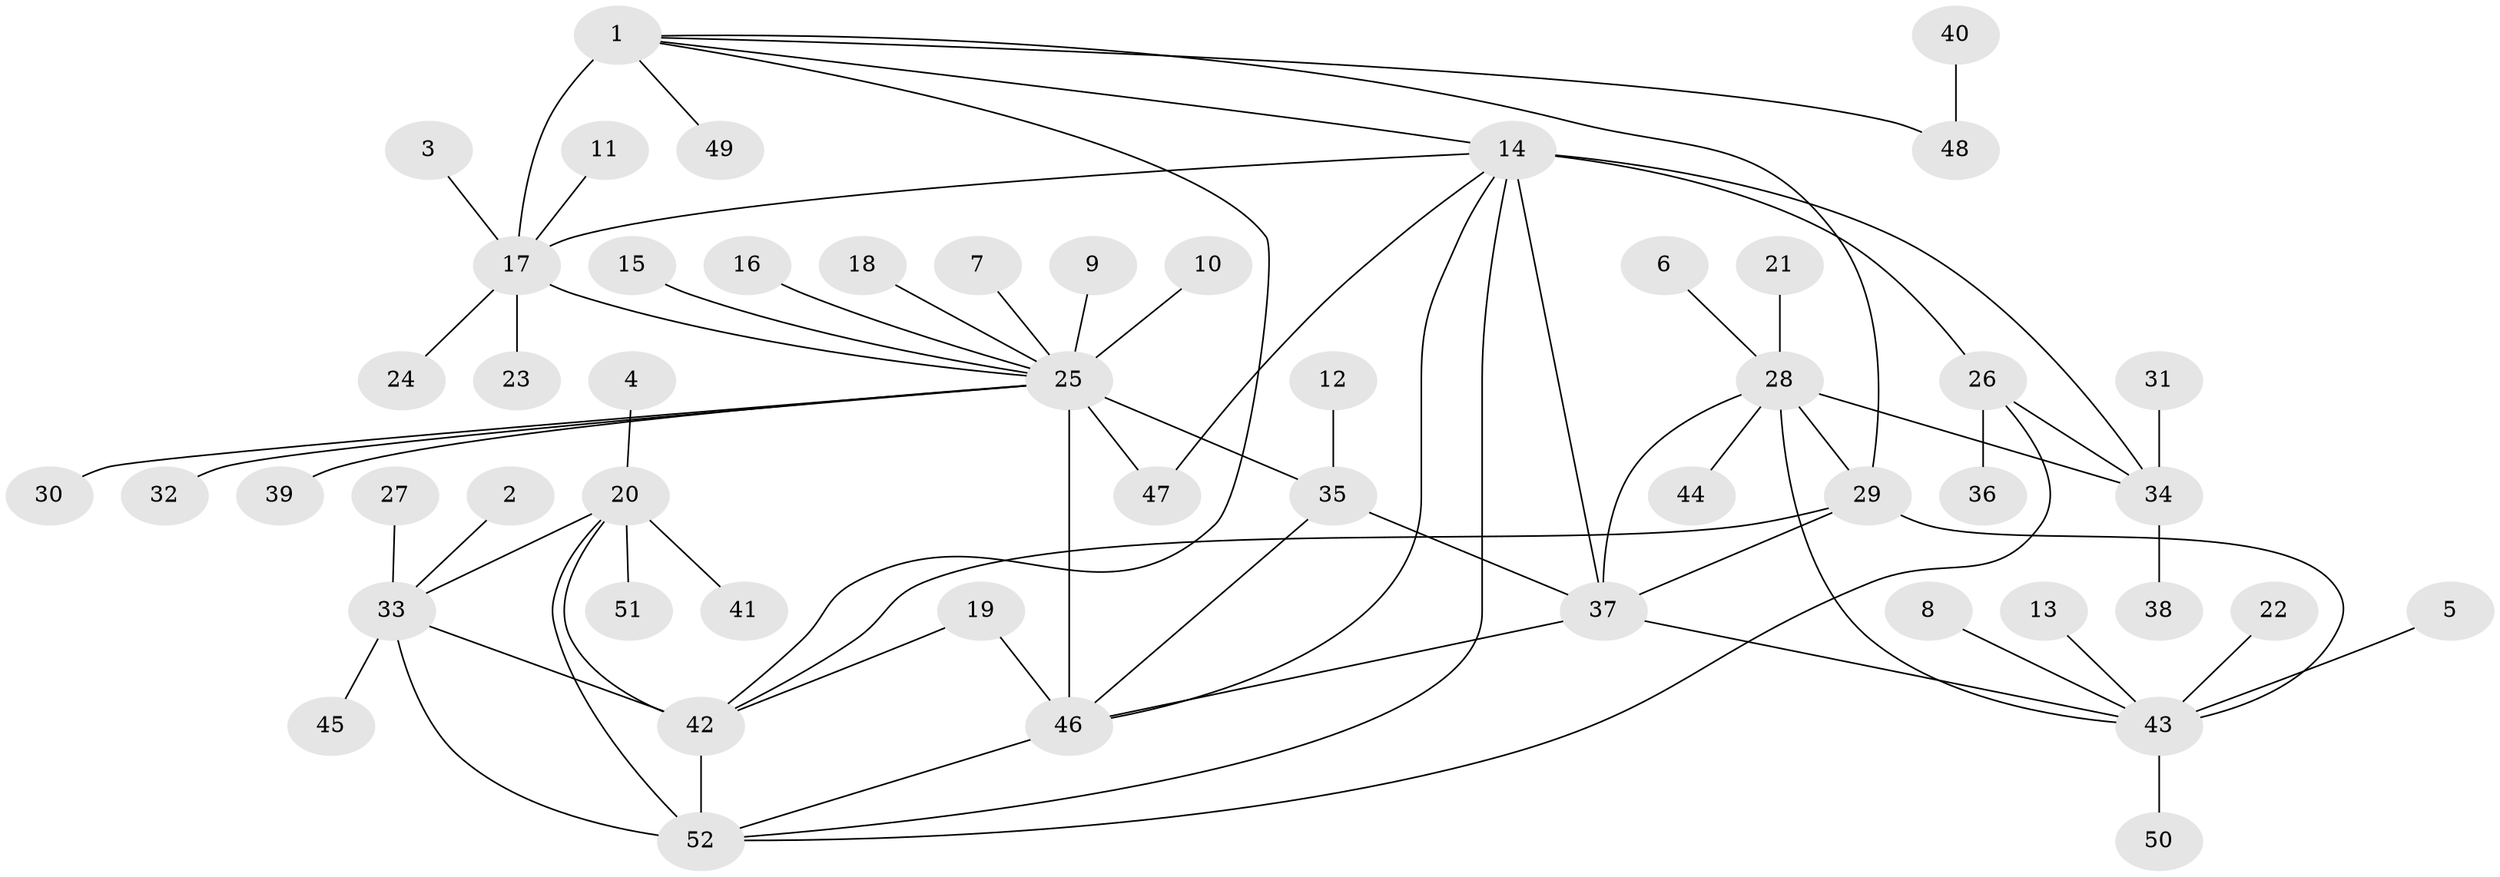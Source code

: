 // original degree distribution, {7: 0.04854368932038835, 9: 0.038834951456310676, 4: 0.019417475728155338, 11: 0.019417475728155338, 5: 0.02912621359223301, 6: 0.038834951456310676, 8: 0.02912621359223301, 14: 0.009708737864077669, 10: 0.009708737864077669, 3: 0.04854368932038835, 1: 0.5728155339805825, 2: 0.13592233009708737}
// Generated by graph-tools (version 1.1) at 2025/02/03/09/25 03:02:51]
// undirected, 52 vertices, 71 edges
graph export_dot {
graph [start="1"]
  node [color=gray90,style=filled];
  1;
  2;
  3;
  4;
  5;
  6;
  7;
  8;
  9;
  10;
  11;
  12;
  13;
  14;
  15;
  16;
  17;
  18;
  19;
  20;
  21;
  22;
  23;
  24;
  25;
  26;
  27;
  28;
  29;
  30;
  31;
  32;
  33;
  34;
  35;
  36;
  37;
  38;
  39;
  40;
  41;
  42;
  43;
  44;
  45;
  46;
  47;
  48;
  49;
  50;
  51;
  52;
  1 -- 14 [weight=1.0];
  1 -- 17 [weight=6.0];
  1 -- 29 [weight=2.0];
  1 -- 42 [weight=1.0];
  1 -- 48 [weight=1.0];
  1 -- 49 [weight=1.0];
  2 -- 33 [weight=1.0];
  3 -- 17 [weight=1.0];
  4 -- 20 [weight=1.0];
  5 -- 43 [weight=1.0];
  6 -- 28 [weight=1.0];
  7 -- 25 [weight=1.0];
  8 -- 43 [weight=1.0];
  9 -- 25 [weight=1.0];
  10 -- 25 [weight=1.0];
  11 -- 17 [weight=1.0];
  12 -- 35 [weight=1.0];
  13 -- 43 [weight=1.0];
  14 -- 17 [weight=1.0];
  14 -- 26 [weight=3.0];
  14 -- 34 [weight=1.0];
  14 -- 37 [weight=1.0];
  14 -- 46 [weight=1.0];
  14 -- 47 [weight=1.0];
  14 -- 52 [weight=1.0];
  15 -- 25 [weight=1.0];
  16 -- 25 [weight=1.0];
  17 -- 23 [weight=1.0];
  17 -- 24 [weight=1.0];
  17 -- 25 [weight=1.0];
  18 -- 25 [weight=1.0];
  19 -- 42 [weight=1.0];
  19 -- 46 [weight=1.0];
  20 -- 33 [weight=1.0];
  20 -- 41 [weight=1.0];
  20 -- 42 [weight=1.0];
  20 -- 51 [weight=1.0];
  20 -- 52 [weight=2.0];
  21 -- 28 [weight=1.0];
  22 -- 43 [weight=1.0];
  25 -- 30 [weight=1.0];
  25 -- 32 [weight=1.0];
  25 -- 35 [weight=2.0];
  25 -- 39 [weight=1.0];
  25 -- 46 [weight=4.0];
  25 -- 47 [weight=1.0];
  26 -- 34 [weight=3.0];
  26 -- 36 [weight=1.0];
  26 -- 52 [weight=1.0];
  27 -- 33 [weight=1.0];
  28 -- 29 [weight=2.0];
  28 -- 34 [weight=1.0];
  28 -- 37 [weight=1.0];
  28 -- 43 [weight=1.0];
  28 -- 44 [weight=1.0];
  29 -- 37 [weight=2.0];
  29 -- 42 [weight=1.0];
  29 -- 43 [weight=2.0];
  31 -- 34 [weight=1.0];
  33 -- 42 [weight=1.0];
  33 -- 45 [weight=1.0];
  33 -- 52 [weight=2.0];
  34 -- 38 [weight=1.0];
  35 -- 37 [weight=1.0];
  35 -- 46 [weight=2.0];
  37 -- 43 [weight=1.0];
  37 -- 46 [weight=1.0];
  40 -- 48 [weight=1.0];
  42 -- 52 [weight=2.0];
  43 -- 50 [weight=1.0];
  46 -- 52 [weight=1.0];
}

